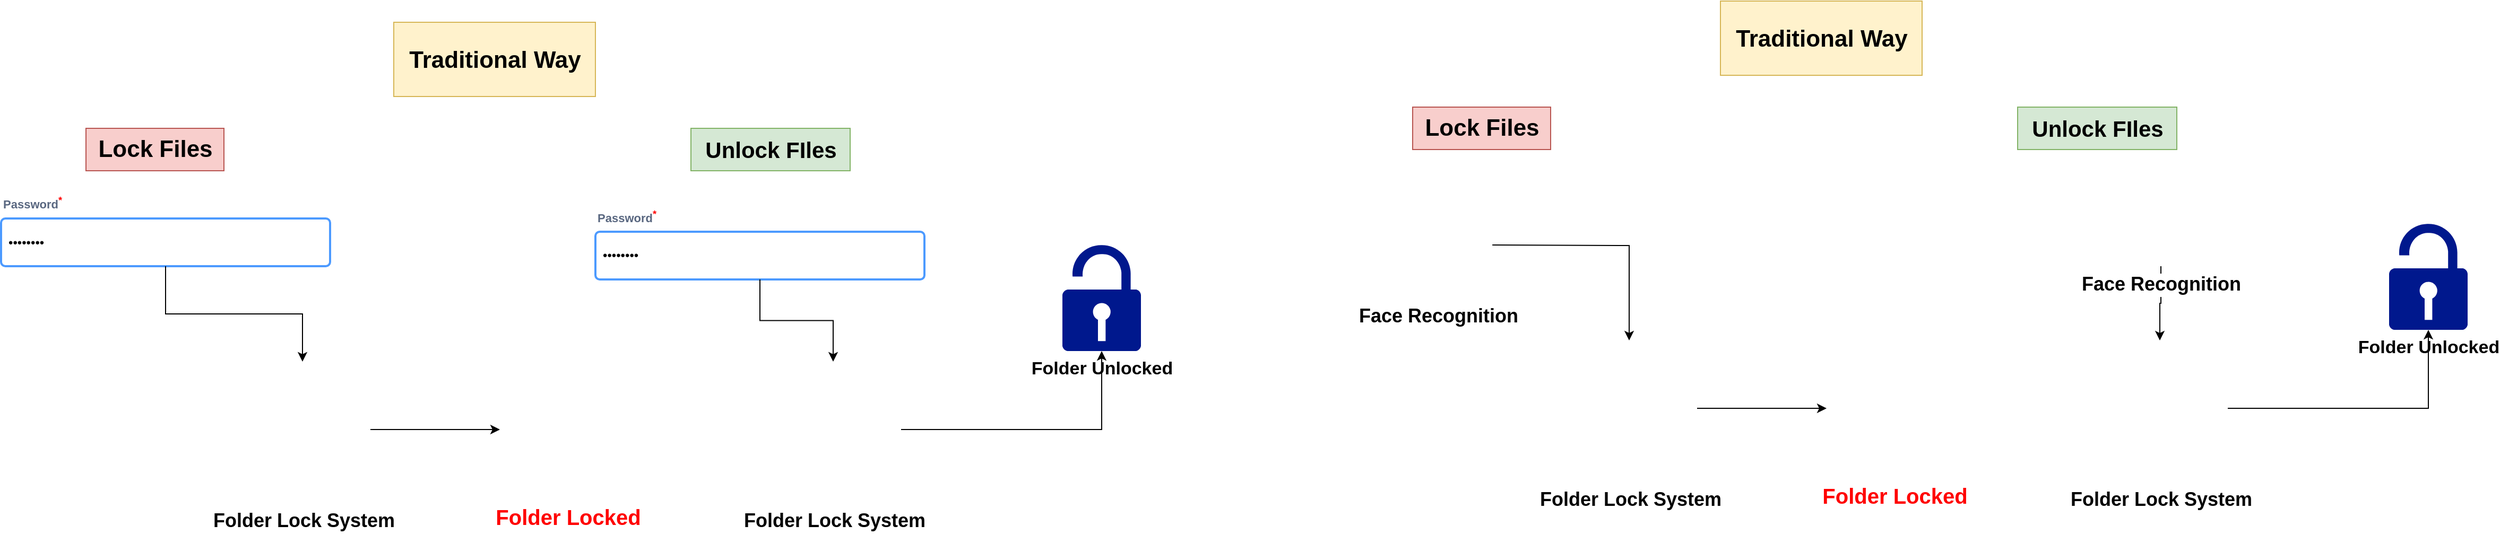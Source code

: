 <mxfile version="22.0.4" type="device">
  <diagram name="Page-1" id="g_qGrdU7wV130XDD3STl">
    <mxGraphModel dx="2625" dy="624" grid="1" gridSize="10" guides="1" tooltips="1" connect="1" arrows="1" fold="1" page="1" pageScale="1" pageWidth="850" pageHeight="1100" math="0" shadow="0">
      <root>
        <mxCell id="0" />
        <mxCell id="1" parent="0" />
        <mxCell id="dm-9e3mzPO1Tn2iPLjJg-3" value="" style="group" vertex="1" connectable="0" parent="1">
          <mxGeometry x="60" y="220" width="310" height="70" as="geometry" />
        </mxCell>
        <mxCell id="dm-9e3mzPO1Tn2iPLjJg-6" value="" style="group" vertex="1" connectable="0" parent="dm-9e3mzPO1Tn2iPLjJg-3">
          <mxGeometry x="-60" width="310" height="70" as="geometry" />
        </mxCell>
        <mxCell id="dm-9e3mzPO1Tn2iPLjJg-1" value="Password&lt;sup&gt;&lt;font color=&quot;#ff0000&quot;&gt;*&lt;/font&gt;&lt;/sup&gt;" style="fillColor=none;strokeColor=none;html=1;fontSize=11;fontStyle=0;align=left;fontColor=#596780;fontStyle=1;fontSize=11" vertex="1" parent="dm-9e3mzPO1Tn2iPLjJg-6">
          <mxGeometry width="240" height="20" as="geometry" />
        </mxCell>
        <mxCell id="dm-9e3mzPO1Tn2iPLjJg-2" value="&amp;#8226;&amp;#8226;&amp;#8226;&amp;#8226;&amp;#8226;&amp;#8226;&amp;#8226;&amp;#8226;" style="rounded=1;arcSize=9;align=left;spacingLeft=5;strokeColor=#4C9AFF;html=1;strokeWidth=2;fontSize=12" vertex="1" parent="dm-9e3mzPO1Tn2iPLjJg-6">
          <mxGeometry y="25" width="310" height="45" as="geometry" />
        </mxCell>
        <mxCell id="dm-9e3mzPO1Tn2iPLjJg-5" value="&lt;h1&gt;&lt;font size=&quot;1&quot; style=&quot;&quot;&gt;&lt;b style=&quot;font-size: 22px;&quot;&gt;Traditional Way&lt;/b&gt;&lt;/font&gt;&lt;/h1&gt;" style="text;html=1;align=center;verticalAlign=middle;resizable=0;points=[];autosize=1;strokeColor=#d6b656;fillColor=#fff2cc;" vertex="1" parent="1">
          <mxGeometry x="370" y="60" width="190" height="70" as="geometry" />
        </mxCell>
        <mxCell id="dm-9e3mzPO1Tn2iPLjJg-14" style="edgeStyle=orthogonalEdgeStyle;rounded=0;orthogonalLoop=1;jettySize=auto;html=1;" edge="1" parent="1" source="dm-9e3mzPO1Tn2iPLjJg-7" target="dm-9e3mzPO1Tn2iPLjJg-12">
          <mxGeometry relative="1" as="geometry" />
        </mxCell>
        <mxCell id="dm-9e3mzPO1Tn2iPLjJg-8" style="edgeStyle=orthogonalEdgeStyle;rounded=0;orthogonalLoop=1;jettySize=auto;html=1;" edge="1" parent="1" source="dm-9e3mzPO1Tn2iPLjJg-2" target="dm-9e3mzPO1Tn2iPLjJg-7">
          <mxGeometry relative="1" as="geometry" />
        </mxCell>
        <mxCell id="dm-9e3mzPO1Tn2iPLjJg-9" value="&lt;b&gt;&lt;font style=&quot;font-size: 22px;&quot;&gt;Lock Files&lt;/font&gt;&lt;/b&gt;" style="text;html=1;align=center;verticalAlign=middle;resizable=0;points=[];autosize=1;strokeColor=#b85450;fillColor=#f8cecc;" vertex="1" parent="1">
          <mxGeometry x="80" y="160" width="130" height="40" as="geometry" />
        </mxCell>
        <mxCell id="dm-9e3mzPO1Tn2iPLjJg-11" value="&lt;b&gt;&lt;font style=&quot;font-size: 17px;&quot;&gt;Folder Unlocked&lt;/font&gt;&lt;/b&gt;" style="sketch=0;aspect=fixed;pointerEvents=1;shadow=0;dashed=0;html=1;strokeColor=none;labelPosition=center;verticalLabelPosition=bottom;verticalAlign=top;align=center;fillColor=#00188D;shape=mxgraph.mscae.enterprise.lock_unlocked" vertex="1" parent="1">
          <mxGeometry x="1000" y="270" width="74" height="100" as="geometry" />
        </mxCell>
        <mxCell id="dm-9e3mzPO1Tn2iPLjJg-12" value="&lt;b&gt;&lt;font color=&quot;#ff0000&quot; style=&quot;font-size: 20px;&quot;&gt;Folder Locked&lt;/font&gt;&lt;/b&gt;" style="shape=image;html=1;verticalAlign=top;verticalLabelPosition=bottom;labelBackgroundColor=#ffffff;imageAspect=0;aspect=fixed;image=https://cdn1.iconfinder.com/data/icons/DarkGlass_Reworked/128x128/filesystems/folder_locked.png" vertex="1" parent="1">
          <mxGeometry x="470" y="380" width="128" height="128" as="geometry" />
        </mxCell>
        <mxCell id="dm-9e3mzPO1Tn2iPLjJg-16" value="" style="group" vertex="1" connectable="0" parent="1">
          <mxGeometry x="190" y="380" width="190" height="170" as="geometry" />
        </mxCell>
        <mxCell id="dm-9e3mzPO1Tn2iPLjJg-32" value="" style="group" vertex="1" connectable="0" parent="dm-9e3mzPO1Tn2iPLjJg-16">
          <mxGeometry width="190" height="170" as="geometry" />
        </mxCell>
        <mxCell id="dm-9e3mzPO1Tn2iPLjJg-7" value="" style="shape=image;html=1;verticalAlign=top;verticalLabelPosition=bottom;labelBackgroundColor=#ffffff;imageAspect=0;aspect=fixed;image=https://cdn2.iconfinder.com/data/icons/maternity-and-pregnancy-2/512/375_secure_protection_safe_system_data_data_management_organization-128.png" vertex="1" parent="dm-9e3mzPO1Tn2iPLjJg-32">
          <mxGeometry x="30" width="128" height="128" as="geometry" />
        </mxCell>
        <mxCell id="dm-9e3mzPO1Tn2iPLjJg-15" value="&lt;b&gt;&lt;font style=&quot;font-size: 18px;&quot;&gt;Folder Lock System&lt;/font&gt;&lt;/b&gt;" style="text;html=1;align=center;verticalAlign=middle;resizable=0;points=[];autosize=1;strokeColor=none;fillColor=none;" vertex="1" parent="dm-9e3mzPO1Tn2iPLjJg-32">
          <mxGeometry y="130" width="190" height="40" as="geometry" />
        </mxCell>
        <mxCell id="dm-9e3mzPO1Tn2iPLjJg-17" value="&lt;b&gt;&lt;font style=&quot;font-size: 21px;&quot;&gt;Unlock FIles&lt;/font&gt;&lt;/b&gt;" style="text;html=1;align=center;verticalAlign=middle;resizable=0;points=[];autosize=1;strokeColor=#82b366;fillColor=#d5e8d4;" vertex="1" parent="1">
          <mxGeometry x="650" y="160" width="150" height="40" as="geometry" />
        </mxCell>
        <mxCell id="dm-9e3mzPO1Tn2iPLjJg-19" value="" style="group" vertex="1" connectable="0" parent="1">
          <mxGeometry x="560" y="232.5" width="310" height="70" as="geometry" />
        </mxCell>
        <mxCell id="dm-9e3mzPO1Tn2iPLjJg-20" value="Password&lt;sup&gt;&lt;font color=&quot;#ff0000&quot;&gt;*&lt;/font&gt;&lt;/sup&gt;" style="fillColor=none;strokeColor=none;html=1;fontSize=11;fontStyle=0;align=left;fontColor=#596780;fontStyle=1;fontSize=11" vertex="1" parent="dm-9e3mzPO1Tn2iPLjJg-19">
          <mxGeometry width="240" height="20" as="geometry" />
        </mxCell>
        <mxCell id="dm-9e3mzPO1Tn2iPLjJg-21" value="&amp;#8226;&amp;#8226;&amp;#8226;&amp;#8226;&amp;#8226;&amp;#8226;&amp;#8226;&amp;#8226;" style="rounded=1;arcSize=9;align=left;spacingLeft=5;strokeColor=#4C9AFF;html=1;strokeWidth=2;fontSize=12" vertex="1" parent="dm-9e3mzPO1Tn2iPLjJg-19">
          <mxGeometry y="25" width="310" height="45" as="geometry" />
        </mxCell>
        <mxCell id="dm-9e3mzPO1Tn2iPLjJg-34" value="" style="group" vertex="1" connectable="0" parent="1">
          <mxGeometry x="690" y="380" width="190" height="170" as="geometry" />
        </mxCell>
        <mxCell id="dm-9e3mzPO1Tn2iPLjJg-35" value="" style="shape=image;html=1;verticalAlign=top;verticalLabelPosition=bottom;labelBackgroundColor=#ffffff;imageAspect=0;aspect=fixed;image=https://cdn2.iconfinder.com/data/icons/maternity-and-pregnancy-2/512/375_secure_protection_safe_system_data_data_management_organization-128.png" vertex="1" parent="dm-9e3mzPO1Tn2iPLjJg-34">
          <mxGeometry x="30" width="128" height="128" as="geometry" />
        </mxCell>
        <mxCell id="dm-9e3mzPO1Tn2iPLjJg-36" value="&lt;b&gt;&lt;font style=&quot;font-size: 18px;&quot;&gt;Folder Lock System&lt;/font&gt;&lt;/b&gt;" style="text;html=1;align=center;verticalAlign=middle;resizable=0;points=[];autosize=1;strokeColor=none;fillColor=none;" vertex="1" parent="dm-9e3mzPO1Tn2iPLjJg-34">
          <mxGeometry y="130" width="190" height="40" as="geometry" />
        </mxCell>
        <mxCell id="dm-9e3mzPO1Tn2iPLjJg-41" style="edgeStyle=orthogonalEdgeStyle;rounded=0;orthogonalLoop=1;jettySize=auto;html=1;" edge="1" parent="1" source="dm-9e3mzPO1Tn2iPLjJg-21" target="dm-9e3mzPO1Tn2iPLjJg-35">
          <mxGeometry relative="1" as="geometry" />
        </mxCell>
        <mxCell id="dm-9e3mzPO1Tn2iPLjJg-42" style="edgeStyle=orthogonalEdgeStyle;rounded=0;orthogonalLoop=1;jettySize=auto;html=1;" edge="1" parent="1" source="dm-9e3mzPO1Tn2iPLjJg-35" target="dm-9e3mzPO1Tn2iPLjJg-11">
          <mxGeometry relative="1" as="geometry" />
        </mxCell>
        <mxCell id="dm-9e3mzPO1Tn2iPLjJg-71" value="&lt;h1&gt;&lt;font size=&quot;1&quot; style=&quot;&quot;&gt;&lt;b style=&quot;font-size: 22px;&quot;&gt;Traditional Way&lt;/b&gt;&lt;/font&gt;&lt;/h1&gt;" style="text;html=1;align=center;verticalAlign=middle;resizable=0;points=[];autosize=1;strokeColor=#d6b656;fillColor=#fff2cc;" vertex="1" parent="1">
          <mxGeometry x="1620" y="40" width="190" height="70" as="geometry" />
        </mxCell>
        <mxCell id="dm-9e3mzPO1Tn2iPLjJg-73" style="edgeStyle=orthogonalEdgeStyle;rounded=0;orthogonalLoop=1;jettySize=auto;html=1;" edge="1" parent="1" target="dm-9e3mzPO1Tn2iPLjJg-79">
          <mxGeometry relative="1" as="geometry">
            <mxPoint x="1405.091" y="270" as="sourcePoint" />
          </mxGeometry>
        </mxCell>
        <mxCell id="dm-9e3mzPO1Tn2iPLjJg-74" value="&lt;b&gt;&lt;font style=&quot;font-size: 22px;&quot;&gt;Lock Files&lt;/font&gt;&lt;/b&gt;" style="text;html=1;align=center;verticalAlign=middle;resizable=0;points=[];autosize=1;strokeColor=#b85450;fillColor=#f8cecc;" vertex="1" parent="1">
          <mxGeometry x="1330" y="140" width="130" height="40" as="geometry" />
        </mxCell>
        <mxCell id="dm-9e3mzPO1Tn2iPLjJg-75" value="&lt;b&gt;&lt;font style=&quot;font-size: 17px;&quot;&gt;Folder Unlocked&lt;/font&gt;&lt;/b&gt;" style="sketch=0;aspect=fixed;pointerEvents=1;shadow=0;dashed=0;html=1;strokeColor=none;labelPosition=center;verticalLabelPosition=bottom;verticalAlign=top;align=center;fillColor=#00188D;shape=mxgraph.mscae.enterprise.lock_unlocked" vertex="1" parent="1">
          <mxGeometry x="2250" y="250" width="74" height="100" as="geometry" />
        </mxCell>
        <mxCell id="dm-9e3mzPO1Tn2iPLjJg-76" value="&lt;b&gt;&lt;font color=&quot;#ff0000&quot; style=&quot;font-size: 20px;&quot;&gt;Folder Locked&lt;/font&gt;&lt;/b&gt;" style="shape=image;html=1;verticalAlign=top;verticalLabelPosition=bottom;labelBackgroundColor=#ffffff;imageAspect=0;aspect=fixed;image=https://cdn1.iconfinder.com/data/icons/DarkGlass_Reworked/128x128/filesystems/folder_locked.png" vertex="1" parent="1">
          <mxGeometry x="1720" y="360" width="128" height="128" as="geometry" />
        </mxCell>
        <mxCell id="dm-9e3mzPO1Tn2iPLjJg-77" value="" style="group" vertex="1" connectable="0" parent="1">
          <mxGeometry x="1440" y="360" width="190" height="170" as="geometry" />
        </mxCell>
        <mxCell id="dm-9e3mzPO1Tn2iPLjJg-78" value="" style="group" vertex="1" connectable="0" parent="dm-9e3mzPO1Tn2iPLjJg-77">
          <mxGeometry width="190" height="170" as="geometry" />
        </mxCell>
        <mxCell id="dm-9e3mzPO1Tn2iPLjJg-79" value="" style="shape=image;html=1;verticalAlign=top;verticalLabelPosition=bottom;labelBackgroundColor=#ffffff;imageAspect=0;aspect=fixed;image=https://cdn2.iconfinder.com/data/icons/maternity-and-pregnancy-2/512/375_secure_protection_safe_system_data_data_management_organization-128.png" vertex="1" parent="dm-9e3mzPO1Tn2iPLjJg-78">
          <mxGeometry x="30" width="128" height="128" as="geometry" />
        </mxCell>
        <mxCell id="dm-9e3mzPO1Tn2iPLjJg-80" value="&lt;b&gt;&lt;font style=&quot;font-size: 18px;&quot;&gt;Folder Lock System&lt;/font&gt;&lt;/b&gt;" style="text;html=1;align=center;verticalAlign=middle;resizable=0;points=[];autosize=1;strokeColor=none;fillColor=none;" vertex="1" parent="dm-9e3mzPO1Tn2iPLjJg-78">
          <mxGeometry y="130" width="190" height="40" as="geometry" />
        </mxCell>
        <mxCell id="dm-9e3mzPO1Tn2iPLjJg-72" style="edgeStyle=orthogonalEdgeStyle;rounded=0;orthogonalLoop=1;jettySize=auto;html=1;" edge="1" parent="1" source="dm-9e3mzPO1Tn2iPLjJg-79" target="dm-9e3mzPO1Tn2iPLjJg-76">
          <mxGeometry relative="1" as="geometry" />
        </mxCell>
        <mxCell id="dm-9e3mzPO1Tn2iPLjJg-81" value="&lt;b&gt;&lt;font style=&quot;font-size: 21px;&quot;&gt;Unlock FIles&lt;/font&gt;&lt;/b&gt;" style="text;html=1;align=center;verticalAlign=middle;resizable=0;points=[];autosize=1;strokeColor=#82b366;fillColor=#d5e8d4;" vertex="1" parent="1">
          <mxGeometry x="1900" y="140" width="150" height="40" as="geometry" />
        </mxCell>
        <mxCell id="dm-9e3mzPO1Tn2iPLjJg-85" value="" style="group" vertex="1" connectable="0" parent="1">
          <mxGeometry x="1940.01" y="360" width="190" height="170" as="geometry" />
        </mxCell>
        <mxCell id="dm-9e3mzPO1Tn2iPLjJg-86" value="" style="shape=image;html=1;verticalAlign=top;verticalLabelPosition=bottom;labelBackgroundColor=#ffffff;imageAspect=0;aspect=fixed;image=https://cdn2.iconfinder.com/data/icons/maternity-and-pregnancy-2/512/375_secure_protection_safe_system_data_data_management_organization-128.png" vertex="1" parent="dm-9e3mzPO1Tn2iPLjJg-85">
          <mxGeometry x="30" width="128" height="128" as="geometry" />
        </mxCell>
        <mxCell id="dm-9e3mzPO1Tn2iPLjJg-87" value="&lt;b&gt;&lt;font style=&quot;font-size: 18px;&quot;&gt;Folder Lock System&lt;/font&gt;&lt;/b&gt;" style="text;html=1;align=center;verticalAlign=middle;resizable=0;points=[];autosize=1;strokeColor=none;fillColor=none;" vertex="1" parent="dm-9e3mzPO1Tn2iPLjJg-85">
          <mxGeometry y="130" width="190" height="40" as="geometry" />
        </mxCell>
        <mxCell id="dm-9e3mzPO1Tn2iPLjJg-90" style="edgeStyle=orthogonalEdgeStyle;rounded=0;orthogonalLoop=1;jettySize=auto;html=1;" edge="1" parent="1" source="dm-9e3mzPO1Tn2iPLjJg-86" target="dm-9e3mzPO1Tn2iPLjJg-75">
          <mxGeometry relative="1" as="geometry" />
        </mxCell>
        <mxCell id="dm-9e3mzPO1Tn2iPLjJg-92" value="&lt;b&gt;&lt;font style=&quot;font-size: 18px;&quot;&gt;Face Recognition&lt;/font&gt;&lt;/b&gt;" style="shape=image;html=1;verticalAlign=top;verticalLabelPosition=bottom;labelBackgroundColor=#ffffff;imageAspect=0;aspect=fixed;image=https://cdn0.iconfinder.com/data/icons/simple-lines-filled/32/13_Complete_Human_Head_User_Done_Face_Man-128.png" vertex="1" parent="1">
          <mxGeometry x="1300" y="212.5" width="107.5" height="107.5" as="geometry" />
        </mxCell>
        <mxCell id="dm-9e3mzPO1Tn2iPLjJg-95" value="" style="edgeStyle=orthogonalEdgeStyle;rounded=0;orthogonalLoop=1;jettySize=auto;html=1;" edge="1" parent="1" source="dm-9e3mzPO1Tn2iPLjJg-94" target="dm-9e3mzPO1Tn2iPLjJg-86">
          <mxGeometry relative="1" as="geometry" />
        </mxCell>
        <mxCell id="dm-9e3mzPO1Tn2iPLjJg-94" value="&lt;b&gt;&lt;font style=&quot;font-size: 18px;&quot;&gt;Face Recognition&lt;/font&gt;&lt;/b&gt;" style="shape=image;html=1;verticalAlign=top;verticalLabelPosition=bottom;labelBackgroundColor=#ffffff;imageAspect=0;aspect=fixed;image=https://cdn0.iconfinder.com/data/icons/simple-lines-filled/32/13_Complete_Human_Head_User_Done_Face_Man-128.png" vertex="1" parent="1">
          <mxGeometry x="1990.63" y="201.25" width="88.75" height="88.75" as="geometry" />
        </mxCell>
      </root>
    </mxGraphModel>
  </diagram>
</mxfile>
